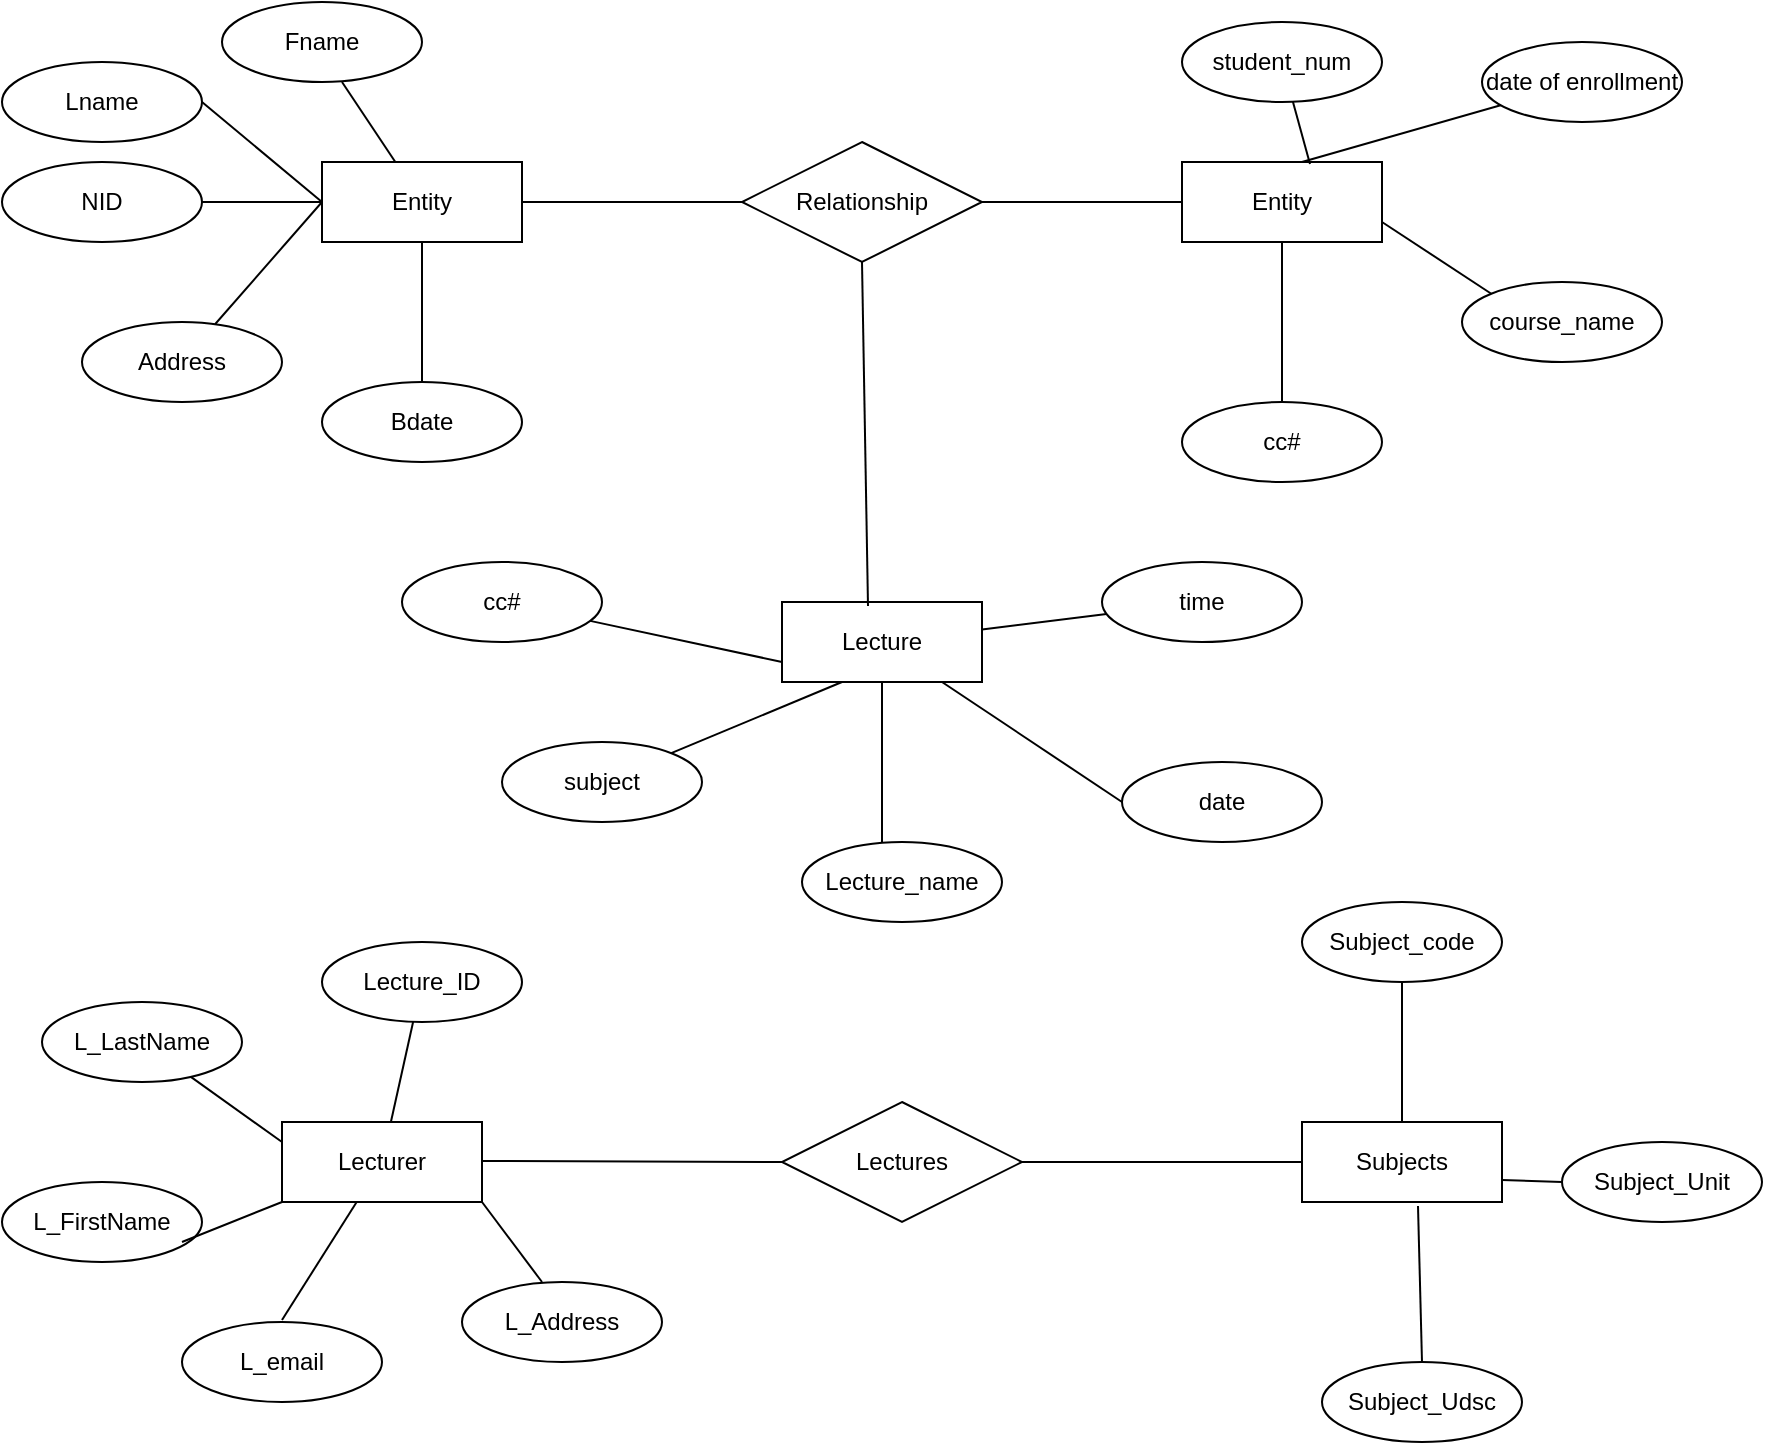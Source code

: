 <mxfile version="17.4.5" type="device"><diagram id="8mxrZUO1d1iJt5rA8zep" name="Page-1"><mxGraphModel dx="1792" dy="606" grid="1" gridSize="10" guides="1" tooltips="1" connect="1" arrows="1" fold="1" page="1" pageScale="1" pageWidth="850" pageHeight="1100" math="0" shadow="0"><root><mxCell id="0"/><mxCell id="1" parent="0"/><mxCell id="uOBKYY4-z-q4JvkCXpFg-1" value="Relationship" style="shape=rhombus;perimeter=rhombusPerimeter;whiteSpace=wrap;html=1;align=center;" parent="1" vertex="1"><mxGeometry x="330" y="70" width="120" height="60" as="geometry"/></mxCell><mxCell id="uOBKYY4-z-q4JvkCXpFg-2" value="Bdate" style="ellipse;whiteSpace=wrap;html=1;align=center;" parent="1" vertex="1"><mxGeometry x="120" y="190" width="100" height="40" as="geometry"/></mxCell><mxCell id="uOBKYY4-z-q4JvkCXpFg-3" value="Address" style="ellipse;whiteSpace=wrap;html=1;align=center;" parent="1" vertex="1"><mxGeometry y="160" width="100" height="40" as="geometry"/></mxCell><mxCell id="uOBKYY4-z-q4JvkCXpFg-4" value="NID" style="ellipse;whiteSpace=wrap;html=1;align=center;" parent="1" vertex="1"><mxGeometry x="-40" y="80" width="100" height="40" as="geometry"/></mxCell><mxCell id="uOBKYY4-z-q4JvkCXpFg-5" value="Fname" style="ellipse;whiteSpace=wrap;html=1;align=center;" parent="1" vertex="1"><mxGeometry x="70" width="100" height="40" as="geometry"/></mxCell><mxCell id="uOBKYY4-z-q4JvkCXpFg-6" value="Lname" style="ellipse;whiteSpace=wrap;html=1;align=center;" parent="1" vertex="1"><mxGeometry x="-40" y="30" width="100" height="40" as="geometry"/></mxCell><mxCell id="uOBKYY4-z-q4JvkCXpFg-7" value="student_num" style="ellipse;whiteSpace=wrap;html=1;align=center;" parent="1" vertex="1"><mxGeometry x="550" y="10" width="100" height="40" as="geometry"/></mxCell><mxCell id="uOBKYY4-z-q4JvkCXpFg-8" value="date of enrollment" style="ellipse;whiteSpace=wrap;html=1;align=center;" parent="1" vertex="1"><mxGeometry x="700" y="20" width="100" height="40" as="geometry"/></mxCell><mxCell id="uOBKYY4-z-q4JvkCXpFg-9" value="course_name" style="ellipse;whiteSpace=wrap;html=1;align=center;" parent="1" vertex="1"><mxGeometry x="690" y="140" width="100" height="40" as="geometry"/></mxCell><mxCell id="uOBKYY4-z-q4JvkCXpFg-10" value="cc#" style="ellipse;whiteSpace=wrap;html=1;align=center;" parent="1" vertex="1"><mxGeometry x="550" y="200" width="100" height="40" as="geometry"/></mxCell><mxCell id="uOBKYY4-z-q4JvkCXpFg-11" value="" style="endArrow=none;html=1;rounded=0;" parent="1" source="uOBKYY4-z-q4JvkCXpFg-1" target="uOBKYY4-z-q4JvkCXpFg-12" edge="1"><mxGeometry relative="1" as="geometry"><mxPoint x="480" y="100" as="sourcePoint"/><mxPoint x="540" y="100" as="targetPoint"/></mxGeometry></mxCell><mxCell id="uOBKYY4-z-q4JvkCXpFg-12" value="Entity" style="whiteSpace=wrap;html=1;align=center;" parent="1" vertex="1"><mxGeometry x="550" y="80" width="100" height="40" as="geometry"/></mxCell><mxCell id="uOBKYY4-z-q4JvkCXpFg-13" value="" style="endArrow=none;html=1;rounded=0;exitX=0;exitY=0.5;exitDx=0;exitDy=0;" parent="1" source="uOBKYY4-z-q4JvkCXpFg-1" target="uOBKYY4-z-q4JvkCXpFg-14" edge="1"><mxGeometry relative="1" as="geometry"><mxPoint x="320" y="100" as="sourcePoint"/><mxPoint x="440" y="199" as="targetPoint"/></mxGeometry></mxCell><mxCell id="uOBKYY4-z-q4JvkCXpFg-14" value="Entity" style="whiteSpace=wrap;html=1;align=center;" parent="1" vertex="1"><mxGeometry x="120" y="80" width="100" height="40" as="geometry"/></mxCell><mxCell id="uOBKYY4-z-q4JvkCXpFg-15" value="" style="endArrow=none;html=1;rounded=0;entryX=0;entryY=0.5;entryDx=0;entryDy=0;" parent="1" source="uOBKYY4-z-q4JvkCXpFg-4" target="uOBKYY4-z-q4JvkCXpFg-14" edge="1"><mxGeometry relative="1" as="geometry"><mxPoint x="80" y="160" as="sourcePoint"/><mxPoint x="170" y="130" as="targetPoint"/></mxGeometry></mxCell><mxCell id="uOBKYY4-z-q4JvkCXpFg-16" value="" style="endArrow=none;html=1;rounded=0;entryX=0;entryY=0.5;entryDx=0;entryDy=0;" parent="1" source="uOBKYY4-z-q4JvkCXpFg-3" target="uOBKYY4-z-q4JvkCXpFg-14" edge="1"><mxGeometry relative="1" as="geometry"><mxPoint x="10" y="170" as="sourcePoint"/><mxPoint x="170" y="170" as="targetPoint"/></mxGeometry></mxCell><mxCell id="uOBKYY4-z-q4JvkCXpFg-17" value="" style="endArrow=none;html=1;rounded=0;exitX=1;exitY=0.5;exitDx=0;exitDy=0;" parent="1" source="uOBKYY4-z-q4JvkCXpFg-6" edge="1"><mxGeometry relative="1" as="geometry"><mxPoint x="-10" y="60" as="sourcePoint"/><mxPoint x="120" y="100" as="targetPoint"/></mxGeometry></mxCell><mxCell id="uOBKYY4-z-q4JvkCXpFg-19" value="" style="endArrow=none;html=1;rounded=0;" parent="1" target="uOBKYY4-z-q4JvkCXpFg-14" edge="1"><mxGeometry relative="1" as="geometry"><mxPoint x="130" y="40" as="sourcePoint"/><mxPoint x="280" y="29.5" as="targetPoint"/></mxGeometry></mxCell><mxCell id="uOBKYY4-z-q4JvkCXpFg-21" value="" style="endArrow=none;html=1;rounded=0;entryX=0.5;entryY=1;entryDx=0;entryDy=0;" parent="1" target="uOBKYY4-z-q4JvkCXpFg-14" edge="1"><mxGeometry relative="1" as="geometry"><mxPoint x="170" y="190" as="sourcePoint"/><mxPoint x="330" y="190" as="targetPoint"/></mxGeometry></mxCell><mxCell id="uOBKYY4-z-q4JvkCXpFg-22" value="" style="endArrow=none;html=1;rounded=0;exitX=0.5;exitY=1;exitDx=0;exitDy=0;" parent="1" source="uOBKYY4-z-q4JvkCXpFg-12" target="uOBKYY4-z-q4JvkCXpFg-10" edge="1"><mxGeometry relative="1" as="geometry"><mxPoint x="500" y="150" as="sourcePoint"/><mxPoint x="660" y="150" as="targetPoint"/></mxGeometry></mxCell><mxCell id="uOBKYY4-z-q4JvkCXpFg-23" value="" style="endArrow=none;html=1;rounded=0;exitX=1;exitY=0.75;exitDx=0;exitDy=0;entryX=0;entryY=0;entryDx=0;entryDy=0;" parent="1" source="uOBKYY4-z-q4JvkCXpFg-12" target="uOBKYY4-z-q4JvkCXpFg-9" edge="1"><mxGeometry relative="1" as="geometry"><mxPoint x="680" y="179" as="sourcePoint"/><mxPoint x="840" y="179" as="targetPoint"/></mxGeometry></mxCell><mxCell id="uOBKYY4-z-q4JvkCXpFg-24" value="" style="endArrow=none;html=1;rounded=0;exitX=0.64;exitY=0.025;exitDx=0;exitDy=0;exitPerimeter=0;" parent="1" source="uOBKYY4-z-q4JvkCXpFg-12" target="uOBKYY4-z-q4JvkCXpFg-7" edge="1"><mxGeometry relative="1" as="geometry"><mxPoint x="500" y="40" as="sourcePoint"/><mxPoint x="660" y="40" as="targetPoint"/></mxGeometry></mxCell><mxCell id="uOBKYY4-z-q4JvkCXpFg-25" value="" style="endArrow=none;html=1;rounded=0;" parent="1" target="uOBKYY4-z-q4JvkCXpFg-8" edge="1"><mxGeometry relative="1" as="geometry"><mxPoint x="610" y="80" as="sourcePoint"/><mxPoint x="770" y="80" as="targetPoint"/></mxGeometry></mxCell><mxCell id="uOBKYY4-z-q4JvkCXpFg-26" value="Lecture" style="whiteSpace=wrap;html=1;align=center;" parent="1" vertex="1"><mxGeometry x="350" y="300" width="100" height="40" as="geometry"/></mxCell><mxCell id="uOBKYY4-z-q4JvkCXpFg-31" value="" style="endArrow=none;html=1;rounded=0;exitX=0.5;exitY=1;exitDx=0;exitDy=0;" parent="1" source="uOBKYY4-z-q4JvkCXpFg-1" edge="1"><mxGeometry relative="1" as="geometry"><mxPoint x="340" y="310" as="sourcePoint"/><mxPoint x="393" y="302" as="targetPoint"/></mxGeometry></mxCell><mxCell id="uOBKYY4-z-q4JvkCXpFg-33" value="Lecture_name" style="ellipse;whiteSpace=wrap;html=1;align=center;" parent="1" vertex="1"><mxGeometry x="360" y="420" width="100" height="40" as="geometry"/></mxCell><mxCell id="uOBKYY4-z-q4JvkCXpFg-34" value="subject" style="ellipse;whiteSpace=wrap;html=1;align=center;" parent="1" vertex="1"><mxGeometry x="210" y="370" width="100" height="40" as="geometry"/></mxCell><mxCell id="uOBKYY4-z-q4JvkCXpFg-35" value="time" style="ellipse;whiteSpace=wrap;html=1;align=center;" parent="1" vertex="1"><mxGeometry x="510" y="280" width="100" height="40" as="geometry"/></mxCell><mxCell id="uOBKYY4-z-q4JvkCXpFg-36" value="cc#" style="ellipse;whiteSpace=wrap;html=1;align=center;" parent="1" vertex="1"><mxGeometry x="160" y="280" width="100" height="40" as="geometry"/></mxCell><mxCell id="uOBKYY4-z-q4JvkCXpFg-37" value="" style="endArrow=none;html=1;rounded=0;entryX=0;entryY=0.75;entryDx=0;entryDy=0;" parent="1" source="uOBKYY4-z-q4JvkCXpFg-36" target="uOBKYY4-z-q4JvkCXpFg-26" edge="1"><mxGeometry relative="1" as="geometry"><mxPoint x="340" y="310" as="sourcePoint"/><mxPoint x="500" y="310" as="targetPoint"/></mxGeometry></mxCell><mxCell id="uOBKYY4-z-q4JvkCXpFg-38" value="" style="endArrow=none;html=1;rounded=0;" parent="1" source="uOBKYY4-z-q4JvkCXpFg-34" edge="1"><mxGeometry relative="1" as="geometry"><mxPoint x="340" y="310" as="sourcePoint"/><mxPoint x="380" y="340" as="targetPoint"/></mxGeometry></mxCell><mxCell id="uOBKYY4-z-q4JvkCXpFg-40" value="" style="endArrow=none;html=1;rounded=0;exitX=0.4;exitY=0;exitDx=0;exitDy=0;exitPerimeter=0;entryX=0.5;entryY=1;entryDx=0;entryDy=0;" parent="1" source="uOBKYY4-z-q4JvkCXpFg-33" target="uOBKYY4-z-q4JvkCXpFg-26" edge="1"><mxGeometry relative="1" as="geometry"><mxPoint x="340" y="310" as="sourcePoint"/><mxPoint x="500" y="310" as="targetPoint"/></mxGeometry></mxCell><mxCell id="uOBKYY4-z-q4JvkCXpFg-41" value="" style="endArrow=none;html=1;rounded=0;" parent="1" source="uOBKYY4-z-q4JvkCXpFg-26" target="uOBKYY4-z-q4JvkCXpFg-35" edge="1"><mxGeometry relative="1" as="geometry"><mxPoint x="340" y="310" as="sourcePoint"/><mxPoint x="500" y="310" as="targetPoint"/></mxGeometry></mxCell><mxCell id="uOBKYY4-z-q4JvkCXpFg-43" value="date" style="ellipse;whiteSpace=wrap;html=1;align=center;" parent="1" vertex="1"><mxGeometry x="520" y="380" width="100" height="40" as="geometry"/></mxCell><mxCell id="uOBKYY4-z-q4JvkCXpFg-44" value="" style="endArrow=none;html=1;rounded=0;exitX=0;exitY=0.5;exitDx=0;exitDy=0;" parent="1" source="uOBKYY4-z-q4JvkCXpFg-43" target="uOBKYY4-z-q4JvkCXpFg-26" edge="1"><mxGeometry relative="1" as="geometry"><mxPoint x="340" y="310" as="sourcePoint"/><mxPoint x="500" y="310" as="targetPoint"/></mxGeometry></mxCell><mxCell id="uOBKYY4-z-q4JvkCXpFg-45" value="Lectures" style="shape=rhombus;perimeter=rhombusPerimeter;whiteSpace=wrap;html=1;align=center;" parent="1" vertex="1"><mxGeometry x="350" y="550" width="120" height="60" as="geometry"/></mxCell><mxCell id="uOBKYY4-z-q4JvkCXpFg-46" value="Subject_Udsc" style="ellipse;whiteSpace=wrap;html=1;align=center;" parent="1" vertex="1"><mxGeometry x="620" y="680" width="100" height="40" as="geometry"/></mxCell><mxCell id="uOBKYY4-z-q4JvkCXpFg-47" value="Subject_Unit" style="ellipse;whiteSpace=wrap;html=1;align=center;" parent="1" vertex="1"><mxGeometry x="740" y="570" width="100" height="40" as="geometry"/></mxCell><mxCell id="uOBKYY4-z-q4JvkCXpFg-48" value="Subject_code" style="ellipse;whiteSpace=wrap;html=1;align=center;" parent="1" vertex="1"><mxGeometry x="610" y="450" width="100" height="40" as="geometry"/></mxCell><mxCell id="uOBKYY4-z-q4JvkCXpFg-49" value="Lecturer" style="whiteSpace=wrap;html=1;align=center;" parent="1" vertex="1"><mxGeometry x="100" y="560" width="100" height="40" as="geometry"/></mxCell><mxCell id="uOBKYY4-z-q4JvkCXpFg-50" value="Subjects" style="whiteSpace=wrap;html=1;align=center;" parent="1" vertex="1"><mxGeometry x="610" y="560" width="100" height="40" as="geometry"/></mxCell><mxCell id="uOBKYY4-z-q4JvkCXpFg-51" value="" style="endArrow=none;html=1;rounded=0;entryX=0;entryY=0.5;entryDx=0;entryDy=0;exitX=1;exitY=0.5;exitDx=0;exitDy=0;" parent="1" source="uOBKYY4-z-q4JvkCXpFg-45" target="uOBKYY4-z-q4JvkCXpFg-50" edge="1"><mxGeometry relative="1" as="geometry"><mxPoint x="340" y="510" as="sourcePoint"/><mxPoint x="500" y="510" as="targetPoint"/></mxGeometry></mxCell><mxCell id="uOBKYY4-z-q4JvkCXpFg-52" value="" style="endArrow=none;html=1;rounded=0;" parent="1" edge="1"><mxGeometry relative="1" as="geometry"><mxPoint x="200" y="579.5" as="sourcePoint"/><mxPoint x="350" y="580" as="targetPoint"/></mxGeometry></mxCell><mxCell id="uOBKYY4-z-q4JvkCXpFg-53" value="Lecture_ID" style="ellipse;whiteSpace=wrap;html=1;align=center;" parent="1" vertex="1"><mxGeometry x="120" y="470" width="100" height="40" as="geometry"/></mxCell><mxCell id="uOBKYY4-z-q4JvkCXpFg-54" value="L_Address" style="ellipse;whiteSpace=wrap;html=1;align=center;" parent="1" vertex="1"><mxGeometry x="190" y="640" width="100" height="40" as="geometry"/></mxCell><mxCell id="uOBKYY4-z-q4JvkCXpFg-55" value="L_email" style="ellipse;whiteSpace=wrap;html=1;align=center;" parent="1" vertex="1"><mxGeometry x="50" y="660" width="100" height="40" as="geometry"/></mxCell><mxCell id="uOBKYY4-z-q4JvkCXpFg-56" value="&lt;span&gt;L_FirstName&lt;/span&gt;" style="ellipse;whiteSpace=wrap;html=1;align=center;" parent="1" vertex="1"><mxGeometry x="-40" y="590" width="100" height="40" as="geometry"/></mxCell><mxCell id="uOBKYY4-z-q4JvkCXpFg-57" value="L_LastName" style="ellipse;whiteSpace=wrap;html=1;align=center;" parent="1" vertex="1"><mxGeometry x="-20" y="500" width="100" height="40" as="geometry"/></mxCell><mxCell id="uOBKYY4-z-q4JvkCXpFg-58" value="" style="endArrow=none;html=1;rounded=0;entryX=0.5;entryY=1;entryDx=0;entryDy=0;" parent="1" source="uOBKYY4-z-q4JvkCXpFg-50" target="uOBKYY4-z-q4JvkCXpFg-48" edge="1"><mxGeometry relative="1" as="geometry"><mxPoint x="340" y="510" as="sourcePoint"/><mxPoint x="500" y="510" as="targetPoint"/></mxGeometry></mxCell><mxCell id="q0cLhyWE2v2l3vkp8jAK-1" value="" style="endArrow=none;html=1;rounded=0;" edge="1" parent="1" source="uOBKYY4-z-q4JvkCXpFg-49" target="uOBKYY4-z-q4JvkCXpFg-53"><mxGeometry relative="1" as="geometry"><mxPoint x="310" y="460" as="sourcePoint"/><mxPoint x="470" y="460" as="targetPoint"/></mxGeometry></mxCell><mxCell id="q0cLhyWE2v2l3vkp8jAK-2" value="" style="endArrow=none;html=1;rounded=0;entryX=0;entryY=0.25;entryDx=0;entryDy=0;" edge="1" parent="1" source="uOBKYY4-z-q4JvkCXpFg-57" target="uOBKYY4-z-q4JvkCXpFg-49"><mxGeometry relative="1" as="geometry"><mxPoint x="-30" y="570" as="sourcePoint"/><mxPoint x="130" y="570" as="targetPoint"/></mxGeometry></mxCell><mxCell id="q0cLhyWE2v2l3vkp8jAK-3" value="" style="endArrow=none;html=1;rounded=0;entryX=0;entryY=1;entryDx=0;entryDy=0;" edge="1" parent="1" target="uOBKYY4-z-q4JvkCXpFg-49"><mxGeometry relative="1" as="geometry"><mxPoint x="50" y="620" as="sourcePoint"/><mxPoint x="210" y="620" as="targetPoint"/></mxGeometry></mxCell><mxCell id="q0cLhyWE2v2l3vkp8jAK-4" value="" style="endArrow=none;html=1;rounded=0;" edge="1" parent="1" target="uOBKYY4-z-q4JvkCXpFg-49"><mxGeometry relative="1" as="geometry"><mxPoint x="100" y="659" as="sourcePoint"/><mxPoint x="260" y="659" as="targetPoint"/></mxGeometry></mxCell><mxCell id="q0cLhyWE2v2l3vkp8jAK-5" value="" style="endArrow=none;html=1;rounded=0;entryX=1;entryY=1;entryDx=0;entryDy=0;" edge="1" parent="1" target="uOBKYY4-z-q4JvkCXpFg-49"><mxGeometry relative="1" as="geometry"><mxPoint x="230" y="640" as="sourcePoint"/><mxPoint x="390" y="640" as="targetPoint"/></mxGeometry></mxCell><mxCell id="q0cLhyWE2v2l3vkp8jAK-7" value="" style="endArrow=none;html=1;rounded=0;entryX=0;entryY=0.5;entryDx=0;entryDy=0;" edge="1" parent="1" target="uOBKYY4-z-q4JvkCXpFg-47"><mxGeometry relative="1" as="geometry"><mxPoint x="710" y="589" as="sourcePoint"/><mxPoint x="820" y="589" as="targetPoint"/></mxGeometry></mxCell><mxCell id="q0cLhyWE2v2l3vkp8jAK-8" value="" style="endArrow=none;html=1;rounded=0;exitX=0.5;exitY=0;exitDx=0;exitDy=0;entryX=0.58;entryY=1.05;entryDx=0;entryDy=0;entryPerimeter=0;" edge="1" parent="1" source="uOBKYY4-z-q4JvkCXpFg-46" target="uOBKYY4-z-q4JvkCXpFg-50"><mxGeometry relative="1" as="geometry"><mxPoint x="570" y="620" as="sourcePoint"/><mxPoint x="730" y="620" as="targetPoint"/></mxGeometry></mxCell></root></mxGraphModel></diagram></mxfile>